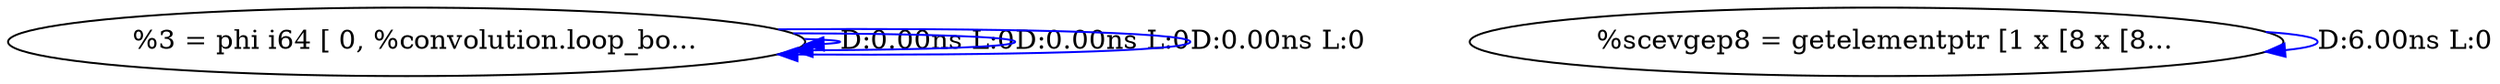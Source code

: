 digraph {
Node0x281b940[label="  %3 = phi i64 [ 0, %convolution.loop_bo..."];
Node0x281b940 -> Node0x281b940[label="D:0.00ns L:0",color=blue];
Node0x281b940 -> Node0x281b940[label="D:0.00ns L:0",color=blue];
Node0x281b940 -> Node0x281b940[label="D:0.00ns L:0",color=blue];
Node0x281ba20[label="  %scevgep8 = getelementptr [1 x [8 x [8..."];
Node0x281ba20 -> Node0x281ba20[label="D:6.00ns L:0",color=blue];
}
